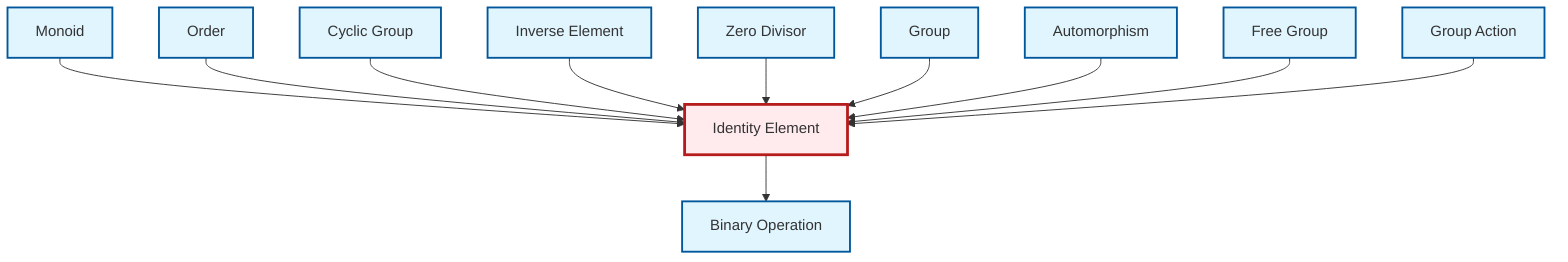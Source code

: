 graph TD
    classDef definition fill:#e1f5fe,stroke:#01579b,stroke-width:2px
    classDef theorem fill:#f3e5f5,stroke:#4a148c,stroke-width:2px
    classDef axiom fill:#fff3e0,stroke:#e65100,stroke-width:2px
    classDef example fill:#e8f5e9,stroke:#1b5e20,stroke-width:2px
    classDef current fill:#ffebee,stroke:#b71c1c,stroke-width:3px
    def-group["Group"]:::definition
    def-inverse-element["Inverse Element"]:::definition
    def-identity-element["Identity Element"]:::definition
    def-automorphism["Automorphism"]:::definition
    def-group-action["Group Action"]:::definition
    def-free-group["Free Group"]:::definition
    def-monoid["Monoid"]:::definition
    def-cyclic-group["Cyclic Group"]:::definition
    def-binary-operation["Binary Operation"]:::definition
    def-zero-divisor["Zero Divisor"]:::definition
    def-order["Order"]:::definition
    def-monoid --> def-identity-element
    def-order --> def-identity-element
    def-cyclic-group --> def-identity-element
    def-identity-element --> def-binary-operation
    def-inverse-element --> def-identity-element
    def-zero-divisor --> def-identity-element
    def-group --> def-identity-element
    def-automorphism --> def-identity-element
    def-free-group --> def-identity-element
    def-group-action --> def-identity-element
    class def-identity-element current